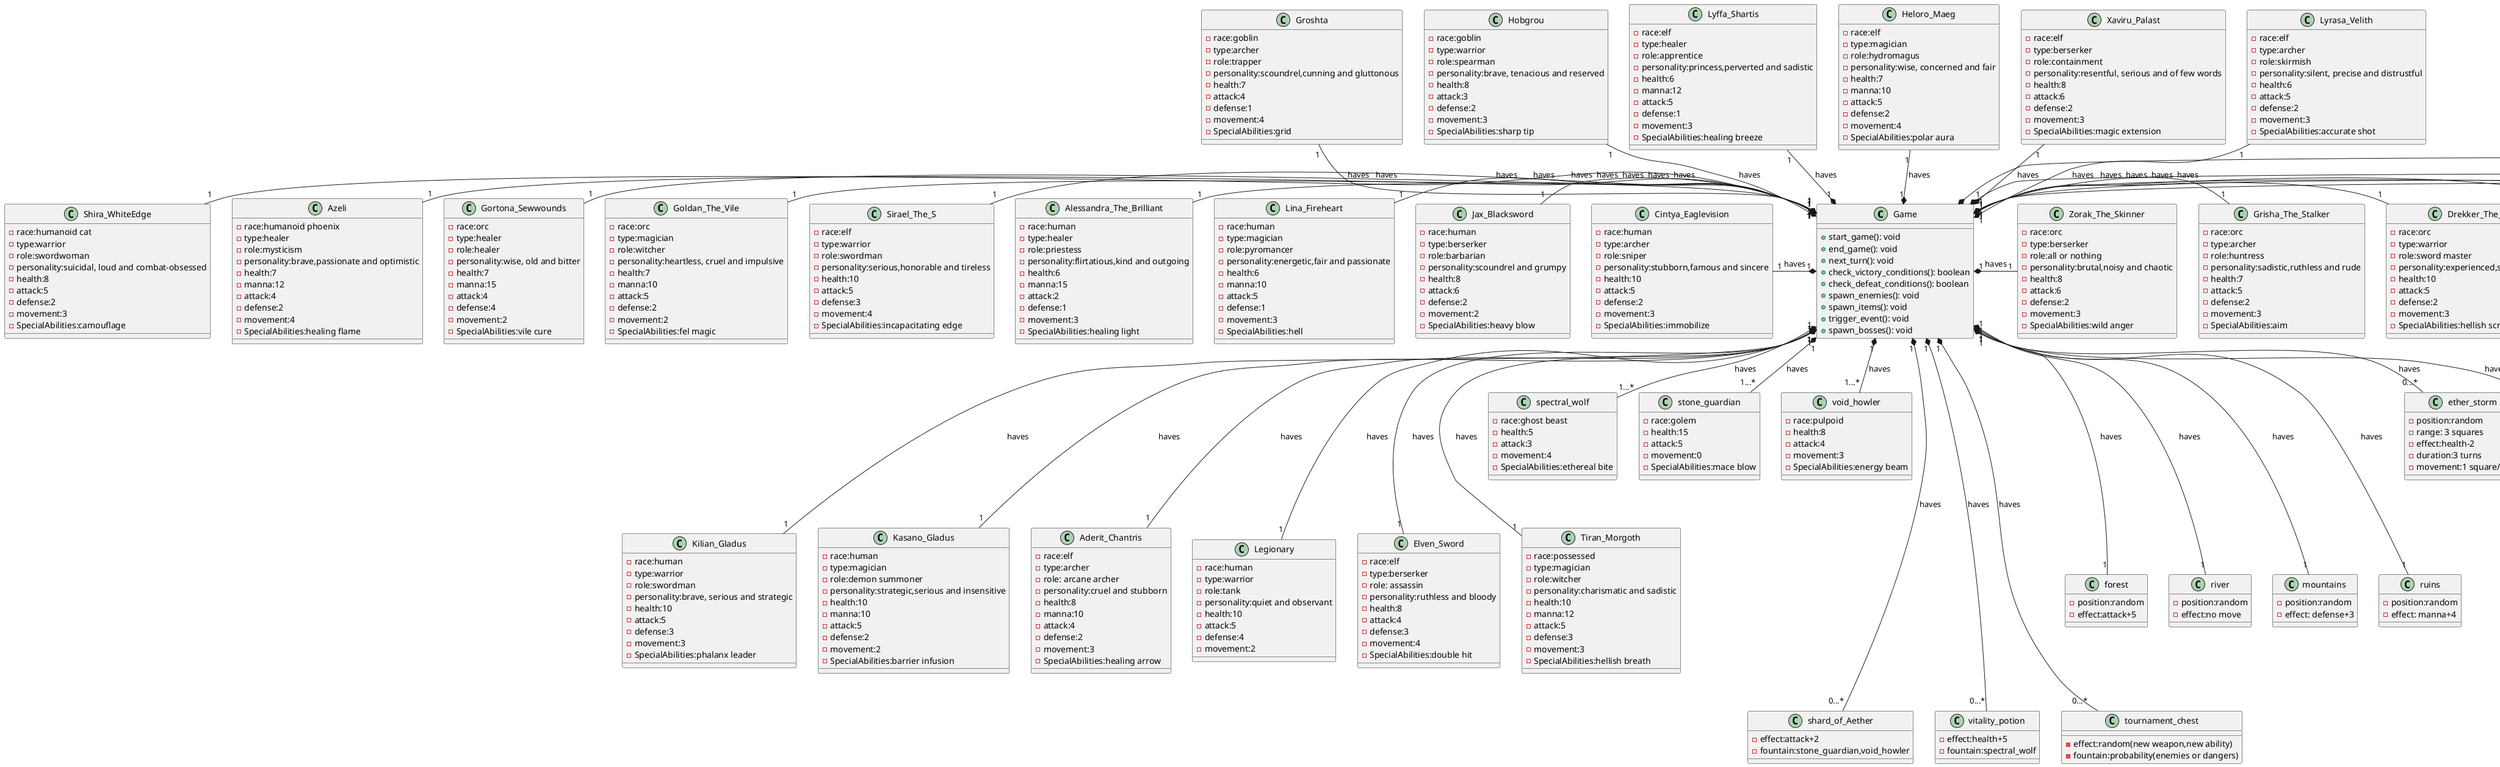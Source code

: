 @startuml

Game "1" *-right- "1" Kael_Draven: haves
Game "1" *-left- "1" Cintya_Eaglevision: haves
Game "1" *-left- "1" Jax_Blacksword: haves
Game "1" *-left- "1" Lina_Fireheart: haves
Game "1" *-left- "1" Alessandra_The_Brilliant: haves
Game "1" *-left- "1" Sirael_The_S: haves
Game "1" *-up- "1" Lyrasa_Velith: haves
Game "1" *-up- "1" Xaviru_Palast: haves
Game "1" *-up- "1" Heloro_Maeg: haves
Game "1" *-up- "1" Lyffa_Shartis: haves
Game "1" *-up- "1" Hobgrou: haves
Game "1" *-up- "1" Groshta: haves
Game "1" *-right- "1" Globius: haves
Game "1" *-right- "1" Hobag: haves
Game "1" *-right- "1" Higlob: haves
Game "1" *-right- "1" Drekker_The_Blade: haves
Game "1" *-right- "1" Grisha_The_Stalker: haves
Game "1" *-right- "1" Zorak_The_Skinner: haves
Game "1" *-left-- "1" Goldan_The_Vile: haves
Game "1" *-left-- "1" Gortona_Sewwounds: haves
Game "1" *-left-- "1" Azeli: haves
Game "1" *-left-- "1" Shira_WhiteEdge: haves


Game "1" *-down-- "1" Kilian_Gladus: haves
Game "1" *-down-- "1" Kasano_Gladus: haves
Game "1" *-down-- "1" Aderit_Chantris: haves
Game "1" *-down-- "1" Legionary: haves
Game "1" *-down-- "1" Elven_Sword: haves
Game "1" *-down-- "1" Tiran_Morgoth: haves


Game "1" *-down- "1...*" spectral_wolf: haves
Game "1" *-down- "1...*" stone_guardian: haves
Game "1" *-down- "1...*" void_howler: haves


Game "1" *--down-- "0...*" shard_of_Aether: haves
Game "1" *--down-- "0...*" vitality_potion: haves
Game "1" *--down-- "0...*" tournament_chest: haves

Game "1" *-down-- "1" forest: haves
Game "1" *-down-- "1" river: haves
Game "1" *-down-- "1" mountains: haves
Game "1" *-down-- "1" ruins: haves

Game "1" *-- "0...*" ether_storm: haves
Game "1" *-- "0...*" shadow_pit: haves





Game *-- Kael_Draven
Game *-- Kael_Draven


class Game {

    + start_game(): void
    + end_game(): void
    + next_turn(): void
    + check_victory_conditions(): boolean
    + check_defeat_conditions(): boolean
    + spawn_enemies(): void
    + spawn_items(): void
    + trigger_event(): void
    + spawn_bosses(): void

}

class Kael_Draven{
-race:human
-type:warrior
-role:tank
-personality:brave,loyal and impulsive
-health:10
-attack:3
-defense:4
-movement:2
-SpecialAbilities:firm guard
}
class Cintya_Eaglevision{
-race:human
-type:archer
-role:sniper
-personality:stubborn,famous and sincere
-health:10
-attack:5
-defense:2
-movement:3
-SpecialAbilities:immobilize
}
class Jax_Blacksword{
-race:human
-type:berserker
-role:barbarian
-personality:scoundrel and grumpy
-health:8
-attack:6
-defense:2
-movement:2
-SpecialAbilities:heavy blow
}
class Lina_Fireheart{
-race:human
-type:magician
-role:pyromancer
-personality:energetic,fair and passionate
-health:6
-manna:10
-attack:5
-defense:1
-movement:3
-SpecialAbilities:hell
}
class Alessandra_The_Brilliant{
-race:human
-type:healer
-role:priestess
-personality:flirtatious,kind and outgoing
-health:6
-manna:15
-attack:2
-defense:1
-movement:3
-SpecialAbilities:healing light
}
class Sirael_The_S{
-race:elf
-type:warrior
-role:swordman
-personality:serious,honorable and tireless
-health:10
-attack:5
-defense:3
-movement:4
-SpecialAbilities:incapacitating edge
}
class Lyrasa_Velith{
-race:elf
-type:archer
-role:skirmish
-personality:silent, precise and distrustful
-health:6
-attack:5
-defense:2
-movement:3
-SpecialAbilities:accurate shot
}
class Xaviru_Palast{
-race:elf
-type:berserker
-role:containment
-personality:resentful, serious and of few words
-health:8
-attack:6
-defense:2
-movement:3
-SpecialAbilities:magic extension
}
class Heloro_Maeg{
-race:elf
-type:magician
-role:hydromagus
-personality:wise, concerned and fair
-health:7
-manna:10
-attack:5
-defense:2
-movement:4
-SpecialAbilities:polar aura
}
class Lyffa_Shartis{
-race:elf
-type:healer
-role:apprentice
-personality:princess,perverted and sadistic
-health:6
-manna:12
-attack:5
-defense:1
-movement:3
-SpecialAbilities:healing breeze
}
class Hobgrou{
-race:goblin
-type:warrior
-role:spearman
-personality:brave, tenacious and reserved
-health:8
-attack:3
-defense:2
-movement:3
-SpecialAbilities:sharp tip
}
class Groshta{
-race:goblin
-type:archer
-role:trapper
-personality:scoundrel,cunning and gluttonous
-health:7
-attack:4
-defense:1
-movement:4
-SpecialAbilities:grid
}
class Globius{
-race:goblin
-type:berserker
-role:shadow
-personality:prince,rude and irascible
-health:7
-attack:5
-defense:1
-movement:3
-SpecialAbilities:melted into the shadows
}
class Hobag{
-race:goblin
-type:magician
-role:drainer
-personality:jealous,brave and unfriendly
-health:7
-manna:8
-attack:3
-defense:0
-movement:3
SpecialAbilities:draining magic
}
class Higlob{
-race:goblin
-type:healer
-role:quack
-personality:distracted,flattering and innocent
-health:7
-manna:15
-attack:2
-defense:1
-movement:4
-SpecialAbilities:nature's help
}
class Drekker_The_Blade{
-race:orc
-type:warrior
-role:sword master
-personality:experienced,strong and calm
-health:10
-attack:5
-defense:2
-movement:3
-SpecialAbilities:hellish scream
}
class Grisha_The_Stalker{
-race:orc
-type:archer
-role:huntress
-personality:sadistic,ruthless and rude
-health:7
-attack:5
-defense:2
-movement:3
-SpecialAbilities:aim
}
class Zorak_The_Skinner{
-race:orc
-type:berserker
-role:all or nothing
-personality:brutal,noisy and chaotic
-health:8
-attack:6
-defense:2
-movement:3
-SpecialAbilities:wild anger
}
class Goldan_The_Vile{
-race:orc
-type:magician
-role:witcher
-personality:heartless, cruel and impulsive
-health:7
-manna:10
-attack:5
-defense:2
-movement:2
-SpecialAbilities:fel magic
}
class Gortona_Sewwounds{
-race:orc
-type:healer
-role:healer
-personality:wise, old and bitter
-health:7
-manna:15
-attack:4
-defense:4
-movement:2
-SpecialAbilities:vile cure
}
class Azeli{
-race:humanoid phoenix
-type:healer
-role:mysticism
-personality:brave,passionate and optimistic
-health:7
-manna:12
-attack:4
-defense:2
-movement:4
-SpecialAbilities:healing flame
}
class Shira_WhiteEdge{
-race:humanoid cat
-type:warrior
-role:swordwoman
-personality:suicidal, loud and combat-obsessed
-health:8
-attack:5
-defense:2
-movement:3
-SpecialAbilities:camouflage
}


class spectral_wolf{
-race:ghost beast
-health:5
-attack:3
-movement:4
-SpecialAbilities:ethereal bite
}
class stone_guardian{
-race:golem
-health:15
-attack:5
-movement:0
-SpecialAbilities:mace blow
}
class void_howler{
-race:pulpoid
-health:8
-attack:4
-movement:3
-SpecialAbilities:energy beam
}
class Kilian_Gladus{
-race:human
-type:warrior
-role:swordman
-personality:brave, serious and strategic
-health:10
-attack:5
-defense:3
-movement:3
-SpecialAbilities:phalanx leader
}
class Legionary{
-race:human
-type:warrior
-role:tank
-personality:quiet and observant
-health:10
-attack:5
-defense:4
-movement:2
}
class Kasano_Gladus{
-race:human
-type:magician
-role:demon summoner
-personality:strategic,serious and insensitive
-health:10
-manna:10
-attack:5
-defense:2
-movement:2
-SpecialAbilities:barrier infusion
}
class Aderit_Chantris{
-race:elf
-type:archer
-role: arcane archer
-personality:cruel and stubborn
-health:8
-manna:10
-attack:4
-defense:2
-movement:3
-SpecialAbilities:healing arrow
}
class Elven_Sword{
-race:elf
-type:berserker
-role: assassin
-personality:ruthless and bloody
-health:8
-attack:4
-defense:3
-movement:4
-SpecialAbilities:double hit
}
class Tiran_Morgoth{
-race:possessed
-type:magician
-role:witcher
-personality:charismatic and sadistic
-health:10
-manna:12
-attack:5
-defense:3
-movement:3
-SpecialAbilities:hellish breath
}


class shard_of_Aether{
-effect:attack+2
-fountain:stone_guardian,void_howler
}
class vitality_potion{
-effect:health+5
-fountain:spectral_wolf
}
class tournament_chest{
-effect:random(new weapon,new ability)
-fountain:probability(enemies or dangers)
}


class forest{
-position:random
-effect:attack+5
}
class river{
-position:random
-effect:no move
}
class mountains{
-position:random
-effect: defense+3
}
class ruins{
-position:random
-effect: manna+4
}

class ether_storm{
-position:random
-range: 3 squares
-effect:health-2
-duration:3 turns
-movement:1 square/turn
}
class shadow_pit{
-position:random
-range:1 square
-effect:health-3,no move
-duration:1 turn
-movement:N/A
}

@enduml
